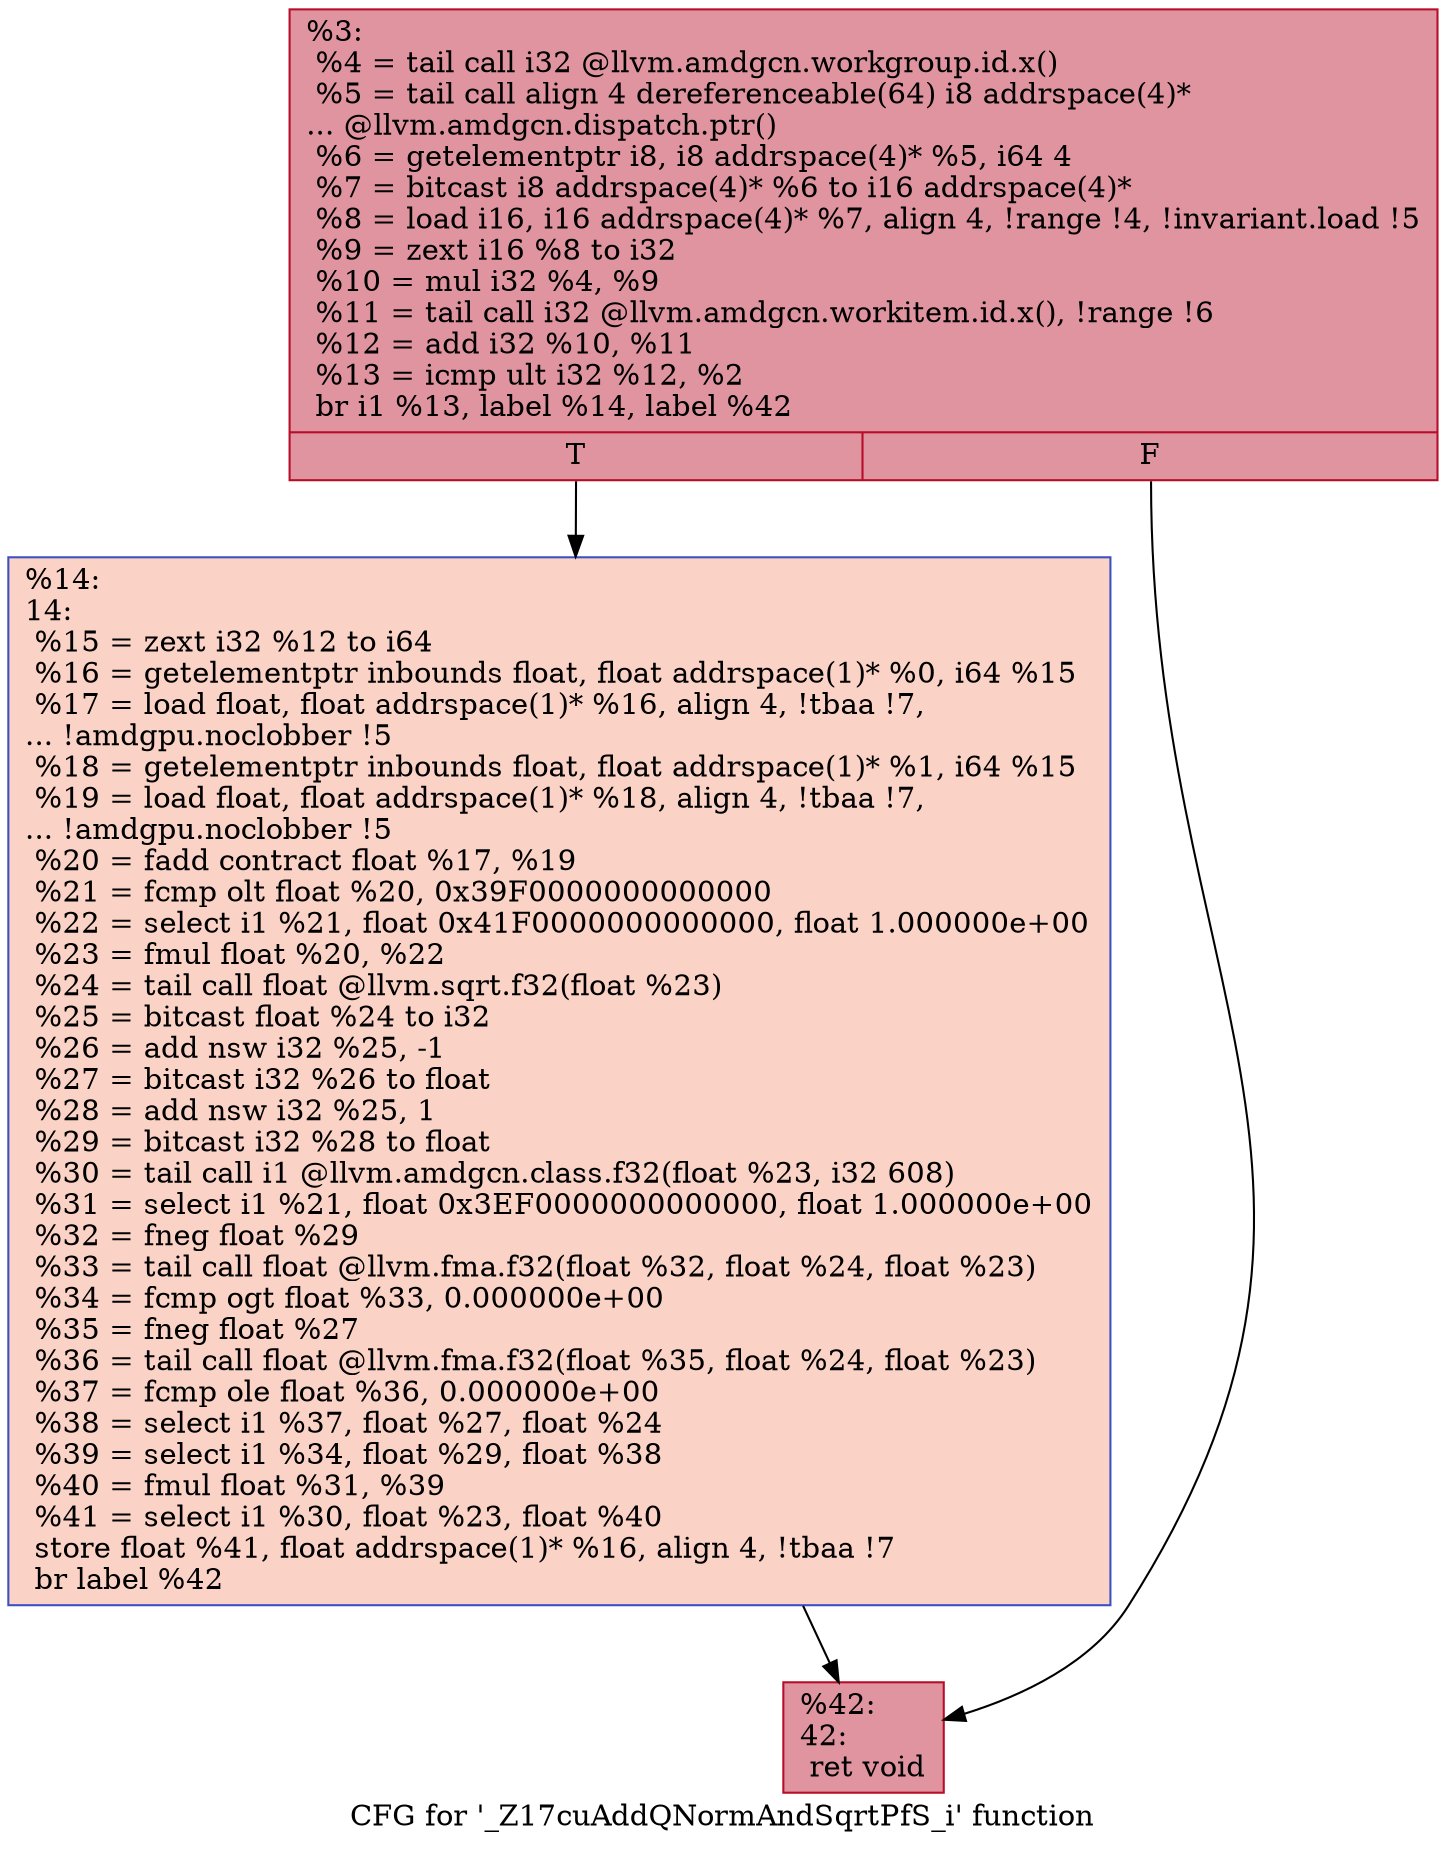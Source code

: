 digraph "CFG for '_Z17cuAddQNormAndSqrtPfS_i' function" {
	label="CFG for '_Z17cuAddQNormAndSqrtPfS_i' function";

	Node0x4dd1610 [shape=record,color="#b70d28ff", style=filled, fillcolor="#b70d2870",label="{%3:\l  %4 = tail call i32 @llvm.amdgcn.workgroup.id.x()\l  %5 = tail call align 4 dereferenceable(64) i8 addrspace(4)*\l... @llvm.amdgcn.dispatch.ptr()\l  %6 = getelementptr i8, i8 addrspace(4)* %5, i64 4\l  %7 = bitcast i8 addrspace(4)* %6 to i16 addrspace(4)*\l  %8 = load i16, i16 addrspace(4)* %7, align 4, !range !4, !invariant.load !5\l  %9 = zext i16 %8 to i32\l  %10 = mul i32 %4, %9\l  %11 = tail call i32 @llvm.amdgcn.workitem.id.x(), !range !6\l  %12 = add i32 %10, %11\l  %13 = icmp ult i32 %12, %2\l  br i1 %13, label %14, label %42\l|{<s0>T|<s1>F}}"];
	Node0x4dd1610:s0 -> Node0x4dd3510;
	Node0x4dd1610:s1 -> Node0x4dd35a0;
	Node0x4dd3510 [shape=record,color="#3d50c3ff", style=filled, fillcolor="#f59c7d70",label="{%14:\l14:                                               \l  %15 = zext i32 %12 to i64\l  %16 = getelementptr inbounds float, float addrspace(1)* %0, i64 %15\l  %17 = load float, float addrspace(1)* %16, align 4, !tbaa !7,\l... !amdgpu.noclobber !5\l  %18 = getelementptr inbounds float, float addrspace(1)* %1, i64 %15\l  %19 = load float, float addrspace(1)* %18, align 4, !tbaa !7,\l... !amdgpu.noclobber !5\l  %20 = fadd contract float %17, %19\l  %21 = fcmp olt float %20, 0x39F0000000000000\l  %22 = select i1 %21, float 0x41F0000000000000, float 1.000000e+00\l  %23 = fmul float %20, %22\l  %24 = tail call float @llvm.sqrt.f32(float %23)\l  %25 = bitcast float %24 to i32\l  %26 = add nsw i32 %25, -1\l  %27 = bitcast i32 %26 to float\l  %28 = add nsw i32 %25, 1\l  %29 = bitcast i32 %28 to float\l  %30 = tail call i1 @llvm.amdgcn.class.f32(float %23, i32 608)\l  %31 = select i1 %21, float 0x3EF0000000000000, float 1.000000e+00\l  %32 = fneg float %29\l  %33 = tail call float @llvm.fma.f32(float %32, float %24, float %23)\l  %34 = fcmp ogt float %33, 0.000000e+00\l  %35 = fneg float %27\l  %36 = tail call float @llvm.fma.f32(float %35, float %24, float %23)\l  %37 = fcmp ole float %36, 0.000000e+00\l  %38 = select i1 %37, float %27, float %24\l  %39 = select i1 %34, float %29, float %38\l  %40 = fmul float %31, %39\l  %41 = select i1 %30, float %23, float %40\l  store float %41, float addrspace(1)* %16, align 4, !tbaa !7\l  br label %42\l}"];
	Node0x4dd3510 -> Node0x4dd35a0;
	Node0x4dd35a0 [shape=record,color="#b70d28ff", style=filled, fillcolor="#b70d2870",label="{%42:\l42:                                               \l  ret void\l}"];
}
